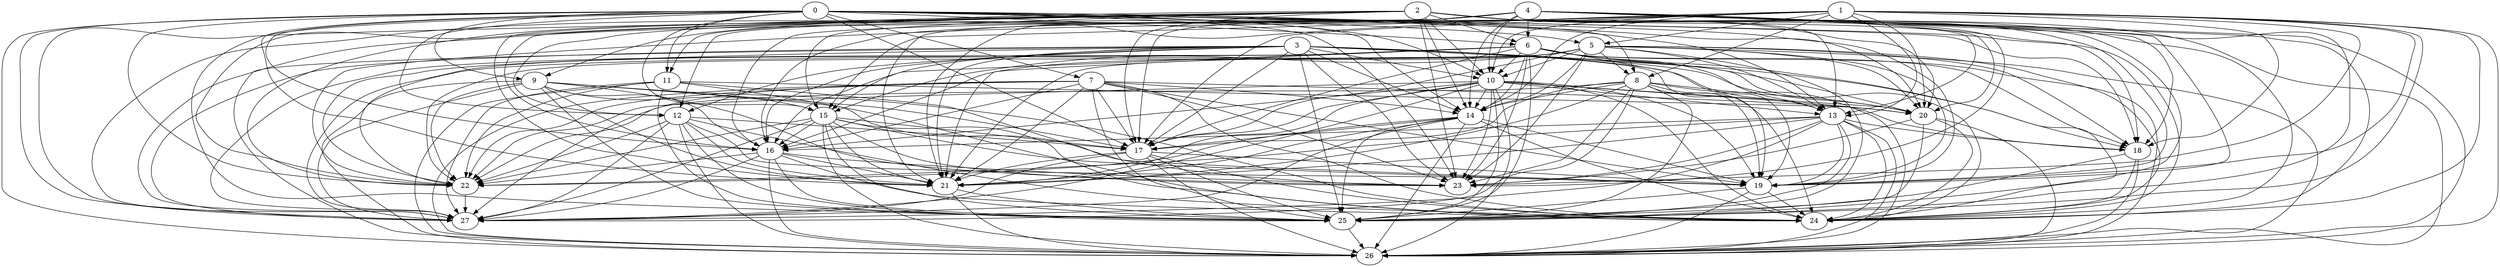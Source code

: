 digraph {
    15 -> 21;
    6 -> 18;
    7 -> 17;
    7 -> 26;
    18 -> 26;
    3 -> 13;
    5 -> 10;
    12 -> 25;
    0 -> 5;
    3 -> 22;
    14 -> 22;
    5 -> 19;
    17 -> 21;
    0 -> 14;
    9 -> 17;
    2 -> 11;
    9 -> 26;
    0 -> 23;
    11 -> 23;
    1 -> 15;
    10 -> 27;
    13 -> 26;
    15 -> 23;
    1 -> 24;
    6 -> 20;
    7 -> 19;
    16 -> 22;
    3 -> 15;
    12 -> 27;
    0 -> 7;
    3 -> 24;
    14 -> 24;
    5 -> 21;
    4 -> 23;
    0 -> 16;
    9 -> 19;
    1 -> 8;
    10 -> 20;
    13 -> 19;
    15 -> 16;
    1 -> 17;
    6 -> 13;
    1 -> 26;
    15 -> 25;
    2 -> 25;
    16 -> 24;
    7 -> 21;
    20 -> 24;
    3 -> 17;
    14 -> 17;
    5 -> 14;
    0 -> 9;
    14 -> 26;
    3 -> 26;
    5 -> 23;
    4 -> 25;
    9 -> 21;
    1 -> 10;
    8 -> 25;
    10 -> 22;
    13 -> 21;
    1 -> 19;
    7 -> 14;
    2 -> 27;
    16 -> 26;
    7 -> 23;
    3 -> 10;
    6 -> 27;
    20 -> 26;
    21 -> 25;
    12 -> 22;
    3 -> 19;
    14 -> 19;
    5 -> 16;
    4 -> 18;
    5 -> 25;
    4 -> 27;
    8 -> 27;
    10 -> 24;
    1 -> 21;
    13 -> 23;
    2 -> 20;
    7 -> 16;
    3 -> 12;
    12 -> 24;
    3 -> 21;
    14 -> 21;
    5 -> 18;
    4 -> 20;
    9 -> 16;
    1 -> 5;
    8 -> 20;
    10 -> 17;
    13 -> 16;
    1 -> 14;
    2 -> 13;
    10 -> 26;
    1 -> 23;
    11 -> 25;
    2 -> 22;
    0 -> 25;
    16 -> 21;
    6 -> 22;
    12 -> 17;
    3 -> 14;
    22 -> 27;
    4 -> 13;
    12 -> 26;
    3 -> 23;
    4 -> 22;
    1 -> 22;
    2 -> 6;
    17 -> 25;
    10 -> 19;
    8 -> 22;
    1 -> 16;
    2 -> 15;
    13 -> 18;
    0 -> 18;
    1 -> 25;
    11 -> 27;
    25 -> 26;
    2 -> 24;
    0 -> 27;
    16 -> 23;
    15 -> 27;
    6 -> 24;
    20 -> 23;
    4 -> 6;
    12 -> 19;
    3 -> 16;
    5 -> 13;
    3 -> 25;
    14 -> 25;
    4 -> 24;
    0 -> 11;
    17 -> 27;
    8 -> 24;
    10 -> 21;
    9 -> 23;
    19 -> 24;
    2 -> 17;
    1 -> 18;
    11 -> 20;
    0 -> 20;
    2 -> 26;
    6 -> 17;
    6 -> 26;
    20 -> 25;
    7 -> 25;
    18 -> 25;
    12 -> 21;
    3 -> 18;
    4 -> 17;
    4 -> 26;
    8 -> 17;
    10 -> 14;
    0 -> 13;
    2 -> 10;
    5 -> 27;
    10 -> 23;
    9 -> 25;
    8 -> 26;
    2 -> 19;
    19 -> 26;
    1 -> 20;
    11 -> 22;
    0 -> 22;
    6 -> 10;
    13 -> 25;
    15 -> 22;
    6 -> 19;
    4 -> 10;
    21 -> 26;
    7 -> 27;
    4 -> 19;
    0 -> 6;
    5 -> 20;
    8 -> 19;
    10 -> 16;
    1 -> 13;
    0 -> 15;
    2 -> 12;
    10 -> 25;
    9 -> 27;
    0 -> 24;
    2 -> 21;
    11 -> 24;
    13 -> 27;
    15 -> 24;
    6 -> 21;
    7 -> 20;
    4 -> 12;
    4 -> 21;
    0 -> 8;
    5 -> 22;
    17 -> 24;
    10 -> 18;
    8 -> 21;
    0 -> 17;
    2 -> 14;
    0 -> 26;
    2 -> 23;
    11 -> 26;
    15 -> 17;
    6 -> 14;
    1 -> 27;
    15 -> 26;
    6 -> 23;
    16 -> 25;
    7 -> 22;
    4 -> 14;
    5 -> 15;
    8 -> 14;
    14 -> 27;
    5 -> 24;
    17 -> 26;
    0 -> 10;
    9 -> 22;
    8 -> 23;
    2 -> 16;
    3 -> 27;
    0 -> 19;
    13 -> 22;
    15 -> 19;
    6 -> 16;
    6 -> 25;
    16 -> 27;
    18 -> 24;
    7 -> 24;
    4 -> 16;
    5 -> 8;
    3 -> 20;
    17 -> 19;
    5 -> 17;
    10 -> 13;
    9 -> 15;
    0 -> 12;
    2 -> 9;
    5 -> 26;
    19 -> 25;
    9 -> 24;
    0 -> 21;
    2 -> 18;
    13 -> 24;
}